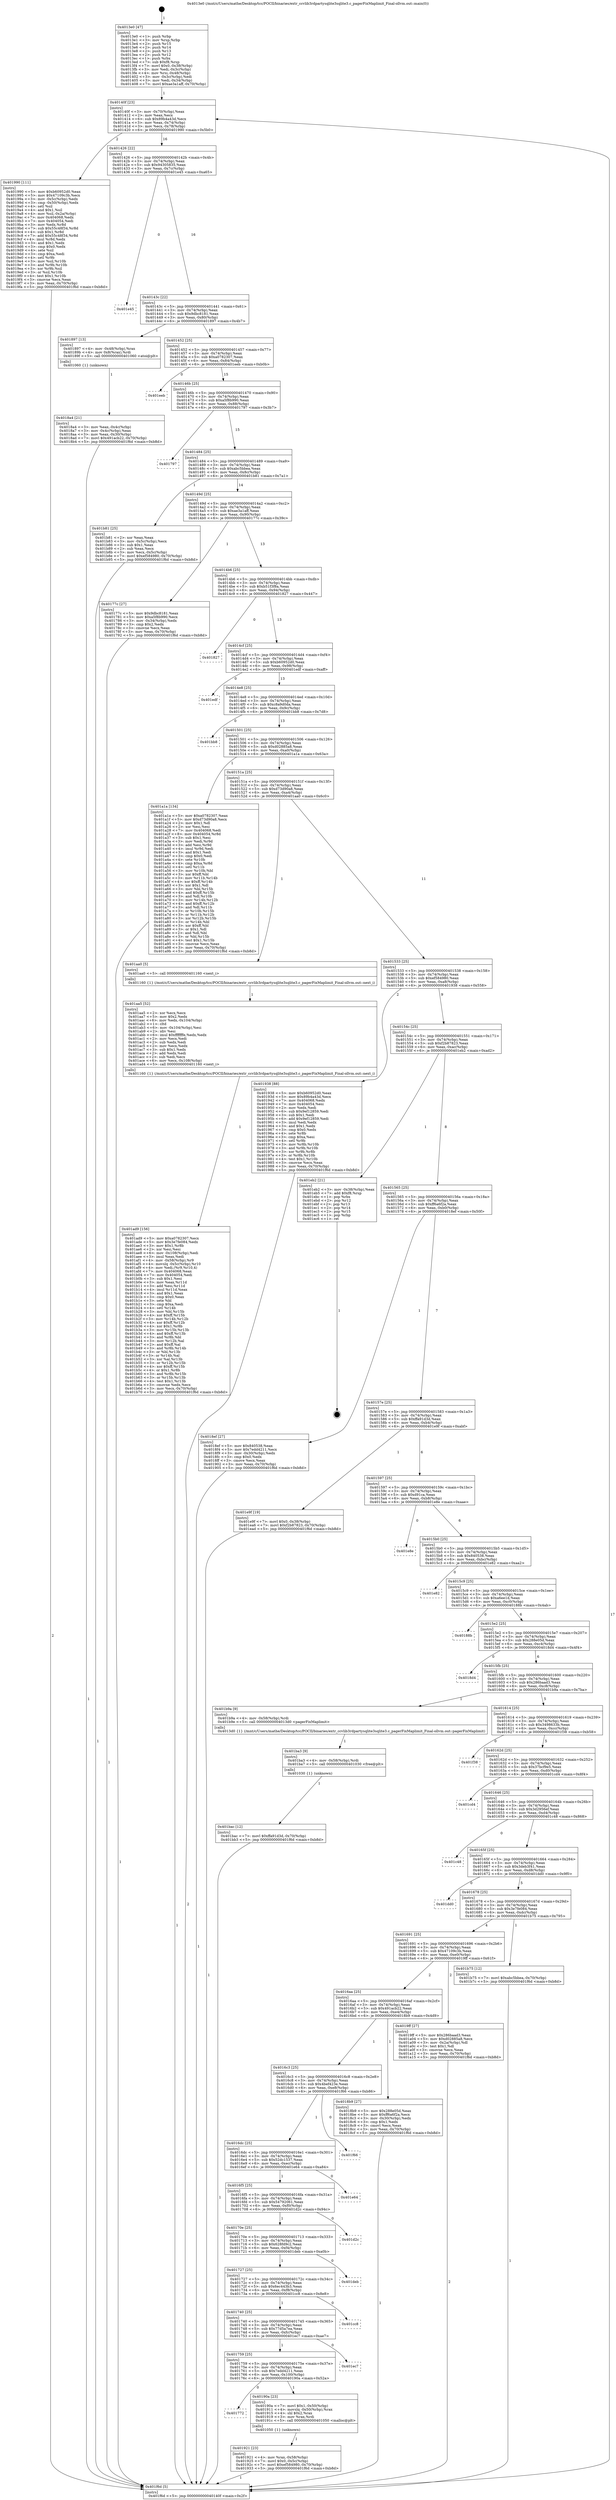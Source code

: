 digraph "0x4013e0" {
  label = "0x4013e0 (/mnt/c/Users/mathe/Desktop/tcc/POCII/binaries/extr_ccvlib3rdpartysqlite3sqlite3.c_pagerFixMaplimit_Final-ollvm.out::main(0))"
  labelloc = "t"
  node[shape=record]

  Entry [label="",width=0.3,height=0.3,shape=circle,fillcolor=black,style=filled]
  "0x40140f" [label="{
     0x40140f [23]\l
     | [instrs]\l
     &nbsp;&nbsp;0x40140f \<+3\>: mov -0x70(%rbp),%eax\l
     &nbsp;&nbsp;0x401412 \<+2\>: mov %eax,%ecx\l
     &nbsp;&nbsp;0x401414 \<+6\>: sub $0x89b4a43d,%ecx\l
     &nbsp;&nbsp;0x40141a \<+3\>: mov %eax,-0x74(%rbp)\l
     &nbsp;&nbsp;0x40141d \<+3\>: mov %ecx,-0x78(%rbp)\l
     &nbsp;&nbsp;0x401420 \<+6\>: je 0000000000401990 \<main+0x5b0\>\l
  }"]
  "0x401990" [label="{
     0x401990 [111]\l
     | [instrs]\l
     &nbsp;&nbsp;0x401990 \<+5\>: mov $0xb60952d0,%eax\l
     &nbsp;&nbsp;0x401995 \<+5\>: mov $0x47109c3b,%ecx\l
     &nbsp;&nbsp;0x40199a \<+3\>: mov -0x5c(%rbp),%edx\l
     &nbsp;&nbsp;0x40199d \<+3\>: cmp -0x50(%rbp),%edx\l
     &nbsp;&nbsp;0x4019a0 \<+4\>: setl %sil\l
     &nbsp;&nbsp;0x4019a4 \<+4\>: and $0x1,%sil\l
     &nbsp;&nbsp;0x4019a8 \<+4\>: mov %sil,-0x2a(%rbp)\l
     &nbsp;&nbsp;0x4019ac \<+7\>: mov 0x404068,%edx\l
     &nbsp;&nbsp;0x4019b3 \<+7\>: mov 0x404054,%edi\l
     &nbsp;&nbsp;0x4019ba \<+3\>: mov %edx,%r8d\l
     &nbsp;&nbsp;0x4019bd \<+7\>: sub $0x55c48f34,%r8d\l
     &nbsp;&nbsp;0x4019c4 \<+4\>: sub $0x1,%r8d\l
     &nbsp;&nbsp;0x4019c8 \<+7\>: add $0x55c48f34,%r8d\l
     &nbsp;&nbsp;0x4019cf \<+4\>: imul %r8d,%edx\l
     &nbsp;&nbsp;0x4019d3 \<+3\>: and $0x1,%edx\l
     &nbsp;&nbsp;0x4019d6 \<+3\>: cmp $0x0,%edx\l
     &nbsp;&nbsp;0x4019d9 \<+4\>: sete %sil\l
     &nbsp;&nbsp;0x4019dd \<+3\>: cmp $0xa,%edi\l
     &nbsp;&nbsp;0x4019e0 \<+4\>: setl %r9b\l
     &nbsp;&nbsp;0x4019e4 \<+3\>: mov %sil,%r10b\l
     &nbsp;&nbsp;0x4019e7 \<+3\>: and %r9b,%r10b\l
     &nbsp;&nbsp;0x4019ea \<+3\>: xor %r9b,%sil\l
     &nbsp;&nbsp;0x4019ed \<+3\>: or %sil,%r10b\l
     &nbsp;&nbsp;0x4019f0 \<+4\>: test $0x1,%r10b\l
     &nbsp;&nbsp;0x4019f4 \<+3\>: cmovne %ecx,%eax\l
     &nbsp;&nbsp;0x4019f7 \<+3\>: mov %eax,-0x70(%rbp)\l
     &nbsp;&nbsp;0x4019fa \<+5\>: jmp 0000000000401f6d \<main+0xb8d\>\l
  }"]
  "0x401426" [label="{
     0x401426 [22]\l
     | [instrs]\l
     &nbsp;&nbsp;0x401426 \<+5\>: jmp 000000000040142b \<main+0x4b\>\l
     &nbsp;&nbsp;0x40142b \<+3\>: mov -0x74(%rbp),%eax\l
     &nbsp;&nbsp;0x40142e \<+5\>: sub $0x94305835,%eax\l
     &nbsp;&nbsp;0x401433 \<+3\>: mov %eax,-0x7c(%rbp)\l
     &nbsp;&nbsp;0x401436 \<+6\>: je 0000000000401e45 \<main+0xa65\>\l
  }"]
  Exit [label="",width=0.3,height=0.3,shape=circle,fillcolor=black,style=filled,peripheries=2]
  "0x401e45" [label="{
     0x401e45\l
  }", style=dashed]
  "0x40143c" [label="{
     0x40143c [22]\l
     | [instrs]\l
     &nbsp;&nbsp;0x40143c \<+5\>: jmp 0000000000401441 \<main+0x61\>\l
     &nbsp;&nbsp;0x401441 \<+3\>: mov -0x74(%rbp),%eax\l
     &nbsp;&nbsp;0x401444 \<+5\>: sub $0x9dbc8181,%eax\l
     &nbsp;&nbsp;0x401449 \<+3\>: mov %eax,-0x80(%rbp)\l
     &nbsp;&nbsp;0x40144c \<+6\>: je 0000000000401897 \<main+0x4b7\>\l
  }"]
  "0x401bac" [label="{
     0x401bac [12]\l
     | [instrs]\l
     &nbsp;&nbsp;0x401bac \<+7\>: movl $0xffa91d3d,-0x70(%rbp)\l
     &nbsp;&nbsp;0x401bb3 \<+5\>: jmp 0000000000401f6d \<main+0xb8d\>\l
  }"]
  "0x401897" [label="{
     0x401897 [13]\l
     | [instrs]\l
     &nbsp;&nbsp;0x401897 \<+4\>: mov -0x48(%rbp),%rax\l
     &nbsp;&nbsp;0x40189b \<+4\>: mov 0x8(%rax),%rdi\l
     &nbsp;&nbsp;0x40189f \<+5\>: call 0000000000401060 \<atoi@plt\>\l
     | [calls]\l
     &nbsp;&nbsp;0x401060 \{1\} (unknown)\l
  }"]
  "0x401452" [label="{
     0x401452 [25]\l
     | [instrs]\l
     &nbsp;&nbsp;0x401452 \<+5\>: jmp 0000000000401457 \<main+0x77\>\l
     &nbsp;&nbsp;0x401457 \<+3\>: mov -0x74(%rbp),%eax\l
     &nbsp;&nbsp;0x40145a \<+5\>: sub $0xa0782307,%eax\l
     &nbsp;&nbsp;0x40145f \<+6\>: mov %eax,-0x84(%rbp)\l
     &nbsp;&nbsp;0x401465 \<+6\>: je 0000000000401eeb \<main+0xb0b\>\l
  }"]
  "0x401ba3" [label="{
     0x401ba3 [9]\l
     | [instrs]\l
     &nbsp;&nbsp;0x401ba3 \<+4\>: mov -0x58(%rbp),%rdi\l
     &nbsp;&nbsp;0x401ba7 \<+5\>: call 0000000000401030 \<free@plt\>\l
     | [calls]\l
     &nbsp;&nbsp;0x401030 \{1\} (unknown)\l
  }"]
  "0x401eeb" [label="{
     0x401eeb\l
  }", style=dashed]
  "0x40146b" [label="{
     0x40146b [25]\l
     | [instrs]\l
     &nbsp;&nbsp;0x40146b \<+5\>: jmp 0000000000401470 \<main+0x90\>\l
     &nbsp;&nbsp;0x401470 \<+3\>: mov -0x74(%rbp),%eax\l
     &nbsp;&nbsp;0x401473 \<+5\>: sub $0xa5f8b990,%eax\l
     &nbsp;&nbsp;0x401478 \<+6\>: mov %eax,-0x88(%rbp)\l
     &nbsp;&nbsp;0x40147e \<+6\>: je 0000000000401797 \<main+0x3b7\>\l
  }"]
  "0x401ad9" [label="{
     0x401ad9 [156]\l
     | [instrs]\l
     &nbsp;&nbsp;0x401ad9 \<+5\>: mov $0xa0782307,%ecx\l
     &nbsp;&nbsp;0x401ade \<+5\>: mov $0x3e7fe084,%edx\l
     &nbsp;&nbsp;0x401ae3 \<+3\>: mov $0x1,%r8b\l
     &nbsp;&nbsp;0x401ae6 \<+2\>: xor %esi,%esi\l
     &nbsp;&nbsp;0x401ae8 \<+6\>: mov -0x108(%rbp),%edi\l
     &nbsp;&nbsp;0x401aee \<+3\>: imul %eax,%edi\l
     &nbsp;&nbsp;0x401af1 \<+4\>: mov -0x58(%rbp),%r9\l
     &nbsp;&nbsp;0x401af5 \<+4\>: movslq -0x5c(%rbp),%r10\l
     &nbsp;&nbsp;0x401af9 \<+4\>: mov %edi,(%r9,%r10,4)\l
     &nbsp;&nbsp;0x401afd \<+7\>: mov 0x404068,%eax\l
     &nbsp;&nbsp;0x401b04 \<+7\>: mov 0x404054,%edi\l
     &nbsp;&nbsp;0x401b0b \<+3\>: sub $0x1,%esi\l
     &nbsp;&nbsp;0x401b0e \<+3\>: mov %eax,%r11d\l
     &nbsp;&nbsp;0x401b11 \<+3\>: add %esi,%r11d\l
     &nbsp;&nbsp;0x401b14 \<+4\>: imul %r11d,%eax\l
     &nbsp;&nbsp;0x401b18 \<+3\>: and $0x1,%eax\l
     &nbsp;&nbsp;0x401b1b \<+3\>: cmp $0x0,%eax\l
     &nbsp;&nbsp;0x401b1e \<+3\>: sete %bl\l
     &nbsp;&nbsp;0x401b21 \<+3\>: cmp $0xa,%edi\l
     &nbsp;&nbsp;0x401b24 \<+4\>: setl %r14b\l
     &nbsp;&nbsp;0x401b28 \<+3\>: mov %bl,%r15b\l
     &nbsp;&nbsp;0x401b2b \<+4\>: xor $0xff,%r15b\l
     &nbsp;&nbsp;0x401b2f \<+3\>: mov %r14b,%r12b\l
     &nbsp;&nbsp;0x401b32 \<+4\>: xor $0xff,%r12b\l
     &nbsp;&nbsp;0x401b36 \<+4\>: xor $0x1,%r8b\l
     &nbsp;&nbsp;0x401b3a \<+3\>: mov %r15b,%r13b\l
     &nbsp;&nbsp;0x401b3d \<+4\>: and $0xff,%r13b\l
     &nbsp;&nbsp;0x401b41 \<+3\>: and %r8b,%bl\l
     &nbsp;&nbsp;0x401b44 \<+3\>: mov %r12b,%al\l
     &nbsp;&nbsp;0x401b47 \<+2\>: and $0xff,%al\l
     &nbsp;&nbsp;0x401b49 \<+3\>: and %r8b,%r14b\l
     &nbsp;&nbsp;0x401b4c \<+3\>: or %bl,%r13b\l
     &nbsp;&nbsp;0x401b4f \<+3\>: or %r14b,%al\l
     &nbsp;&nbsp;0x401b52 \<+3\>: xor %al,%r13b\l
     &nbsp;&nbsp;0x401b55 \<+3\>: or %r12b,%r15b\l
     &nbsp;&nbsp;0x401b58 \<+4\>: xor $0xff,%r15b\l
     &nbsp;&nbsp;0x401b5c \<+4\>: or $0x1,%r8b\l
     &nbsp;&nbsp;0x401b60 \<+3\>: and %r8b,%r15b\l
     &nbsp;&nbsp;0x401b63 \<+3\>: or %r15b,%r13b\l
     &nbsp;&nbsp;0x401b66 \<+4\>: test $0x1,%r13b\l
     &nbsp;&nbsp;0x401b6a \<+3\>: cmovne %edx,%ecx\l
     &nbsp;&nbsp;0x401b6d \<+3\>: mov %ecx,-0x70(%rbp)\l
     &nbsp;&nbsp;0x401b70 \<+5\>: jmp 0000000000401f6d \<main+0xb8d\>\l
  }"]
  "0x401797" [label="{
     0x401797\l
  }", style=dashed]
  "0x401484" [label="{
     0x401484 [25]\l
     | [instrs]\l
     &nbsp;&nbsp;0x401484 \<+5\>: jmp 0000000000401489 \<main+0xa9\>\l
     &nbsp;&nbsp;0x401489 \<+3\>: mov -0x74(%rbp),%eax\l
     &nbsp;&nbsp;0x40148c \<+5\>: sub $0xabc5bbea,%eax\l
     &nbsp;&nbsp;0x401491 \<+6\>: mov %eax,-0x8c(%rbp)\l
     &nbsp;&nbsp;0x401497 \<+6\>: je 0000000000401b81 \<main+0x7a1\>\l
  }"]
  "0x401aa5" [label="{
     0x401aa5 [52]\l
     | [instrs]\l
     &nbsp;&nbsp;0x401aa5 \<+2\>: xor %ecx,%ecx\l
     &nbsp;&nbsp;0x401aa7 \<+5\>: mov $0x2,%edx\l
     &nbsp;&nbsp;0x401aac \<+6\>: mov %edx,-0x104(%rbp)\l
     &nbsp;&nbsp;0x401ab2 \<+1\>: cltd\l
     &nbsp;&nbsp;0x401ab3 \<+6\>: mov -0x104(%rbp),%esi\l
     &nbsp;&nbsp;0x401ab9 \<+2\>: idiv %esi\l
     &nbsp;&nbsp;0x401abb \<+6\>: imul $0xfffffffe,%edx,%edx\l
     &nbsp;&nbsp;0x401ac1 \<+2\>: mov %ecx,%edi\l
     &nbsp;&nbsp;0x401ac3 \<+2\>: sub %edx,%edi\l
     &nbsp;&nbsp;0x401ac5 \<+2\>: mov %ecx,%edx\l
     &nbsp;&nbsp;0x401ac7 \<+3\>: sub $0x1,%edx\l
     &nbsp;&nbsp;0x401aca \<+2\>: add %edx,%edi\l
     &nbsp;&nbsp;0x401acc \<+2\>: sub %edi,%ecx\l
     &nbsp;&nbsp;0x401ace \<+6\>: mov %ecx,-0x108(%rbp)\l
     &nbsp;&nbsp;0x401ad4 \<+5\>: call 0000000000401160 \<next_i\>\l
     | [calls]\l
     &nbsp;&nbsp;0x401160 \{1\} (/mnt/c/Users/mathe/Desktop/tcc/POCII/binaries/extr_ccvlib3rdpartysqlite3sqlite3.c_pagerFixMaplimit_Final-ollvm.out::next_i)\l
  }"]
  "0x401b81" [label="{
     0x401b81 [25]\l
     | [instrs]\l
     &nbsp;&nbsp;0x401b81 \<+2\>: xor %eax,%eax\l
     &nbsp;&nbsp;0x401b83 \<+3\>: mov -0x5c(%rbp),%ecx\l
     &nbsp;&nbsp;0x401b86 \<+3\>: sub $0x1,%eax\l
     &nbsp;&nbsp;0x401b89 \<+2\>: sub %eax,%ecx\l
     &nbsp;&nbsp;0x401b8b \<+3\>: mov %ecx,-0x5c(%rbp)\l
     &nbsp;&nbsp;0x401b8e \<+7\>: movl $0xef584980,-0x70(%rbp)\l
     &nbsp;&nbsp;0x401b95 \<+5\>: jmp 0000000000401f6d \<main+0xb8d\>\l
  }"]
  "0x40149d" [label="{
     0x40149d [25]\l
     | [instrs]\l
     &nbsp;&nbsp;0x40149d \<+5\>: jmp 00000000004014a2 \<main+0xc2\>\l
     &nbsp;&nbsp;0x4014a2 \<+3\>: mov -0x74(%rbp),%eax\l
     &nbsp;&nbsp;0x4014a5 \<+5\>: sub $0xae3a1aff,%eax\l
     &nbsp;&nbsp;0x4014aa \<+6\>: mov %eax,-0x90(%rbp)\l
     &nbsp;&nbsp;0x4014b0 \<+6\>: je 000000000040177c \<main+0x39c\>\l
  }"]
  "0x401921" [label="{
     0x401921 [23]\l
     | [instrs]\l
     &nbsp;&nbsp;0x401921 \<+4\>: mov %rax,-0x58(%rbp)\l
     &nbsp;&nbsp;0x401925 \<+7\>: movl $0x0,-0x5c(%rbp)\l
     &nbsp;&nbsp;0x40192c \<+7\>: movl $0xef584980,-0x70(%rbp)\l
     &nbsp;&nbsp;0x401933 \<+5\>: jmp 0000000000401f6d \<main+0xb8d\>\l
  }"]
  "0x40177c" [label="{
     0x40177c [27]\l
     | [instrs]\l
     &nbsp;&nbsp;0x40177c \<+5\>: mov $0x9dbc8181,%eax\l
     &nbsp;&nbsp;0x401781 \<+5\>: mov $0xa5f8b990,%ecx\l
     &nbsp;&nbsp;0x401786 \<+3\>: mov -0x34(%rbp),%edx\l
     &nbsp;&nbsp;0x401789 \<+3\>: cmp $0x2,%edx\l
     &nbsp;&nbsp;0x40178c \<+3\>: cmovne %ecx,%eax\l
     &nbsp;&nbsp;0x40178f \<+3\>: mov %eax,-0x70(%rbp)\l
     &nbsp;&nbsp;0x401792 \<+5\>: jmp 0000000000401f6d \<main+0xb8d\>\l
  }"]
  "0x4014b6" [label="{
     0x4014b6 [25]\l
     | [instrs]\l
     &nbsp;&nbsp;0x4014b6 \<+5\>: jmp 00000000004014bb \<main+0xdb\>\l
     &nbsp;&nbsp;0x4014bb \<+3\>: mov -0x74(%rbp),%eax\l
     &nbsp;&nbsp;0x4014be \<+5\>: sub $0xb51f3f8a,%eax\l
     &nbsp;&nbsp;0x4014c3 \<+6\>: mov %eax,-0x94(%rbp)\l
     &nbsp;&nbsp;0x4014c9 \<+6\>: je 0000000000401827 \<main+0x447\>\l
  }"]
  "0x401f6d" [label="{
     0x401f6d [5]\l
     | [instrs]\l
     &nbsp;&nbsp;0x401f6d \<+5\>: jmp 000000000040140f \<main+0x2f\>\l
  }"]
  "0x4013e0" [label="{
     0x4013e0 [47]\l
     | [instrs]\l
     &nbsp;&nbsp;0x4013e0 \<+1\>: push %rbp\l
     &nbsp;&nbsp;0x4013e1 \<+3\>: mov %rsp,%rbp\l
     &nbsp;&nbsp;0x4013e4 \<+2\>: push %r15\l
     &nbsp;&nbsp;0x4013e6 \<+2\>: push %r14\l
     &nbsp;&nbsp;0x4013e8 \<+2\>: push %r13\l
     &nbsp;&nbsp;0x4013ea \<+2\>: push %r12\l
     &nbsp;&nbsp;0x4013ec \<+1\>: push %rbx\l
     &nbsp;&nbsp;0x4013ed \<+7\>: sub $0xf8,%rsp\l
     &nbsp;&nbsp;0x4013f4 \<+7\>: movl $0x0,-0x38(%rbp)\l
     &nbsp;&nbsp;0x4013fb \<+3\>: mov %edi,-0x3c(%rbp)\l
     &nbsp;&nbsp;0x4013fe \<+4\>: mov %rsi,-0x48(%rbp)\l
     &nbsp;&nbsp;0x401402 \<+3\>: mov -0x3c(%rbp),%edi\l
     &nbsp;&nbsp;0x401405 \<+3\>: mov %edi,-0x34(%rbp)\l
     &nbsp;&nbsp;0x401408 \<+7\>: movl $0xae3a1aff,-0x70(%rbp)\l
  }"]
  "0x4018a4" [label="{
     0x4018a4 [21]\l
     | [instrs]\l
     &nbsp;&nbsp;0x4018a4 \<+3\>: mov %eax,-0x4c(%rbp)\l
     &nbsp;&nbsp;0x4018a7 \<+3\>: mov -0x4c(%rbp),%eax\l
     &nbsp;&nbsp;0x4018aa \<+3\>: mov %eax,-0x30(%rbp)\l
     &nbsp;&nbsp;0x4018ad \<+7\>: movl $0x491acb22,-0x70(%rbp)\l
     &nbsp;&nbsp;0x4018b4 \<+5\>: jmp 0000000000401f6d \<main+0xb8d\>\l
  }"]
  "0x401772" [label="{
     0x401772\l
  }", style=dashed]
  "0x401827" [label="{
     0x401827\l
  }", style=dashed]
  "0x4014cf" [label="{
     0x4014cf [25]\l
     | [instrs]\l
     &nbsp;&nbsp;0x4014cf \<+5\>: jmp 00000000004014d4 \<main+0xf4\>\l
     &nbsp;&nbsp;0x4014d4 \<+3\>: mov -0x74(%rbp),%eax\l
     &nbsp;&nbsp;0x4014d7 \<+5\>: sub $0xb60952d0,%eax\l
     &nbsp;&nbsp;0x4014dc \<+6\>: mov %eax,-0x98(%rbp)\l
     &nbsp;&nbsp;0x4014e2 \<+6\>: je 0000000000401edf \<main+0xaff\>\l
  }"]
  "0x40190a" [label="{
     0x40190a [23]\l
     | [instrs]\l
     &nbsp;&nbsp;0x40190a \<+7\>: movl $0x1,-0x50(%rbp)\l
     &nbsp;&nbsp;0x401911 \<+4\>: movslq -0x50(%rbp),%rax\l
     &nbsp;&nbsp;0x401915 \<+4\>: shl $0x2,%rax\l
     &nbsp;&nbsp;0x401919 \<+3\>: mov %rax,%rdi\l
     &nbsp;&nbsp;0x40191c \<+5\>: call 0000000000401050 \<malloc@plt\>\l
     | [calls]\l
     &nbsp;&nbsp;0x401050 \{1\} (unknown)\l
  }"]
  "0x401edf" [label="{
     0x401edf\l
  }", style=dashed]
  "0x4014e8" [label="{
     0x4014e8 [25]\l
     | [instrs]\l
     &nbsp;&nbsp;0x4014e8 \<+5\>: jmp 00000000004014ed \<main+0x10d\>\l
     &nbsp;&nbsp;0x4014ed \<+3\>: mov -0x74(%rbp),%eax\l
     &nbsp;&nbsp;0x4014f0 \<+5\>: sub $0xc8a9d0da,%eax\l
     &nbsp;&nbsp;0x4014f5 \<+6\>: mov %eax,-0x9c(%rbp)\l
     &nbsp;&nbsp;0x4014fb \<+6\>: je 0000000000401bb8 \<main+0x7d8\>\l
  }"]
  "0x401759" [label="{
     0x401759 [25]\l
     | [instrs]\l
     &nbsp;&nbsp;0x401759 \<+5\>: jmp 000000000040175e \<main+0x37e\>\l
     &nbsp;&nbsp;0x40175e \<+3\>: mov -0x74(%rbp),%eax\l
     &nbsp;&nbsp;0x401761 \<+5\>: sub $0x7edd4211,%eax\l
     &nbsp;&nbsp;0x401766 \<+6\>: mov %eax,-0x100(%rbp)\l
     &nbsp;&nbsp;0x40176c \<+6\>: je 000000000040190a \<main+0x52a\>\l
  }"]
  "0x401bb8" [label="{
     0x401bb8\l
  }", style=dashed]
  "0x401501" [label="{
     0x401501 [25]\l
     | [instrs]\l
     &nbsp;&nbsp;0x401501 \<+5\>: jmp 0000000000401506 \<main+0x126\>\l
     &nbsp;&nbsp;0x401506 \<+3\>: mov -0x74(%rbp),%eax\l
     &nbsp;&nbsp;0x401509 \<+5\>: sub $0xd02885a8,%eax\l
     &nbsp;&nbsp;0x40150e \<+6\>: mov %eax,-0xa0(%rbp)\l
     &nbsp;&nbsp;0x401514 \<+6\>: je 0000000000401a1a \<main+0x63a\>\l
  }"]
  "0x401ec7" [label="{
     0x401ec7\l
  }", style=dashed]
  "0x401a1a" [label="{
     0x401a1a [134]\l
     | [instrs]\l
     &nbsp;&nbsp;0x401a1a \<+5\>: mov $0xa0782307,%eax\l
     &nbsp;&nbsp;0x401a1f \<+5\>: mov $0xd73d90a8,%ecx\l
     &nbsp;&nbsp;0x401a24 \<+2\>: mov $0x1,%dl\l
     &nbsp;&nbsp;0x401a26 \<+2\>: xor %esi,%esi\l
     &nbsp;&nbsp;0x401a28 \<+7\>: mov 0x404068,%edi\l
     &nbsp;&nbsp;0x401a2f \<+8\>: mov 0x404054,%r8d\l
     &nbsp;&nbsp;0x401a37 \<+3\>: sub $0x1,%esi\l
     &nbsp;&nbsp;0x401a3a \<+3\>: mov %edi,%r9d\l
     &nbsp;&nbsp;0x401a3d \<+3\>: add %esi,%r9d\l
     &nbsp;&nbsp;0x401a40 \<+4\>: imul %r9d,%edi\l
     &nbsp;&nbsp;0x401a44 \<+3\>: and $0x1,%edi\l
     &nbsp;&nbsp;0x401a47 \<+3\>: cmp $0x0,%edi\l
     &nbsp;&nbsp;0x401a4a \<+4\>: sete %r10b\l
     &nbsp;&nbsp;0x401a4e \<+4\>: cmp $0xa,%r8d\l
     &nbsp;&nbsp;0x401a52 \<+4\>: setl %r11b\l
     &nbsp;&nbsp;0x401a56 \<+3\>: mov %r10b,%bl\l
     &nbsp;&nbsp;0x401a59 \<+3\>: xor $0xff,%bl\l
     &nbsp;&nbsp;0x401a5c \<+3\>: mov %r11b,%r14b\l
     &nbsp;&nbsp;0x401a5f \<+4\>: xor $0xff,%r14b\l
     &nbsp;&nbsp;0x401a63 \<+3\>: xor $0x1,%dl\l
     &nbsp;&nbsp;0x401a66 \<+3\>: mov %bl,%r15b\l
     &nbsp;&nbsp;0x401a69 \<+4\>: and $0xff,%r15b\l
     &nbsp;&nbsp;0x401a6d \<+3\>: and %dl,%r10b\l
     &nbsp;&nbsp;0x401a70 \<+3\>: mov %r14b,%r12b\l
     &nbsp;&nbsp;0x401a73 \<+4\>: and $0xff,%r12b\l
     &nbsp;&nbsp;0x401a77 \<+3\>: and %dl,%r11b\l
     &nbsp;&nbsp;0x401a7a \<+3\>: or %r10b,%r15b\l
     &nbsp;&nbsp;0x401a7d \<+3\>: or %r11b,%r12b\l
     &nbsp;&nbsp;0x401a80 \<+3\>: xor %r12b,%r15b\l
     &nbsp;&nbsp;0x401a83 \<+3\>: or %r14b,%bl\l
     &nbsp;&nbsp;0x401a86 \<+3\>: xor $0xff,%bl\l
     &nbsp;&nbsp;0x401a89 \<+3\>: or $0x1,%dl\l
     &nbsp;&nbsp;0x401a8c \<+2\>: and %dl,%bl\l
     &nbsp;&nbsp;0x401a8e \<+3\>: or %bl,%r15b\l
     &nbsp;&nbsp;0x401a91 \<+4\>: test $0x1,%r15b\l
     &nbsp;&nbsp;0x401a95 \<+3\>: cmovne %ecx,%eax\l
     &nbsp;&nbsp;0x401a98 \<+3\>: mov %eax,-0x70(%rbp)\l
     &nbsp;&nbsp;0x401a9b \<+5\>: jmp 0000000000401f6d \<main+0xb8d\>\l
  }"]
  "0x40151a" [label="{
     0x40151a [25]\l
     | [instrs]\l
     &nbsp;&nbsp;0x40151a \<+5\>: jmp 000000000040151f \<main+0x13f\>\l
     &nbsp;&nbsp;0x40151f \<+3\>: mov -0x74(%rbp),%eax\l
     &nbsp;&nbsp;0x401522 \<+5\>: sub $0xd73d90a8,%eax\l
     &nbsp;&nbsp;0x401527 \<+6\>: mov %eax,-0xa4(%rbp)\l
     &nbsp;&nbsp;0x40152d \<+6\>: je 0000000000401aa0 \<main+0x6c0\>\l
  }"]
  "0x401740" [label="{
     0x401740 [25]\l
     | [instrs]\l
     &nbsp;&nbsp;0x401740 \<+5\>: jmp 0000000000401745 \<main+0x365\>\l
     &nbsp;&nbsp;0x401745 \<+3\>: mov -0x74(%rbp),%eax\l
     &nbsp;&nbsp;0x401748 \<+5\>: sub $0x77d5a7ea,%eax\l
     &nbsp;&nbsp;0x40174d \<+6\>: mov %eax,-0xfc(%rbp)\l
     &nbsp;&nbsp;0x401753 \<+6\>: je 0000000000401ec7 \<main+0xae7\>\l
  }"]
  "0x401aa0" [label="{
     0x401aa0 [5]\l
     | [instrs]\l
     &nbsp;&nbsp;0x401aa0 \<+5\>: call 0000000000401160 \<next_i\>\l
     | [calls]\l
     &nbsp;&nbsp;0x401160 \{1\} (/mnt/c/Users/mathe/Desktop/tcc/POCII/binaries/extr_ccvlib3rdpartysqlite3sqlite3.c_pagerFixMaplimit_Final-ollvm.out::next_i)\l
  }"]
  "0x401533" [label="{
     0x401533 [25]\l
     | [instrs]\l
     &nbsp;&nbsp;0x401533 \<+5\>: jmp 0000000000401538 \<main+0x158\>\l
     &nbsp;&nbsp;0x401538 \<+3\>: mov -0x74(%rbp),%eax\l
     &nbsp;&nbsp;0x40153b \<+5\>: sub $0xef584980,%eax\l
     &nbsp;&nbsp;0x401540 \<+6\>: mov %eax,-0xa8(%rbp)\l
     &nbsp;&nbsp;0x401546 \<+6\>: je 0000000000401938 \<main+0x558\>\l
  }"]
  "0x401cc8" [label="{
     0x401cc8\l
  }", style=dashed]
  "0x401938" [label="{
     0x401938 [88]\l
     | [instrs]\l
     &nbsp;&nbsp;0x401938 \<+5\>: mov $0xb60952d0,%eax\l
     &nbsp;&nbsp;0x40193d \<+5\>: mov $0x89b4a43d,%ecx\l
     &nbsp;&nbsp;0x401942 \<+7\>: mov 0x404068,%edx\l
     &nbsp;&nbsp;0x401949 \<+7\>: mov 0x404054,%esi\l
     &nbsp;&nbsp;0x401950 \<+2\>: mov %edx,%edi\l
     &nbsp;&nbsp;0x401952 \<+6\>: sub $0x9ef12859,%edi\l
     &nbsp;&nbsp;0x401958 \<+3\>: sub $0x1,%edi\l
     &nbsp;&nbsp;0x40195b \<+6\>: add $0x9ef12859,%edi\l
     &nbsp;&nbsp;0x401961 \<+3\>: imul %edi,%edx\l
     &nbsp;&nbsp;0x401964 \<+3\>: and $0x1,%edx\l
     &nbsp;&nbsp;0x401967 \<+3\>: cmp $0x0,%edx\l
     &nbsp;&nbsp;0x40196a \<+4\>: sete %r8b\l
     &nbsp;&nbsp;0x40196e \<+3\>: cmp $0xa,%esi\l
     &nbsp;&nbsp;0x401971 \<+4\>: setl %r9b\l
     &nbsp;&nbsp;0x401975 \<+3\>: mov %r8b,%r10b\l
     &nbsp;&nbsp;0x401978 \<+3\>: and %r9b,%r10b\l
     &nbsp;&nbsp;0x40197b \<+3\>: xor %r9b,%r8b\l
     &nbsp;&nbsp;0x40197e \<+3\>: or %r8b,%r10b\l
     &nbsp;&nbsp;0x401981 \<+4\>: test $0x1,%r10b\l
     &nbsp;&nbsp;0x401985 \<+3\>: cmovne %ecx,%eax\l
     &nbsp;&nbsp;0x401988 \<+3\>: mov %eax,-0x70(%rbp)\l
     &nbsp;&nbsp;0x40198b \<+5\>: jmp 0000000000401f6d \<main+0xb8d\>\l
  }"]
  "0x40154c" [label="{
     0x40154c [25]\l
     | [instrs]\l
     &nbsp;&nbsp;0x40154c \<+5\>: jmp 0000000000401551 \<main+0x171\>\l
     &nbsp;&nbsp;0x401551 \<+3\>: mov -0x74(%rbp),%eax\l
     &nbsp;&nbsp;0x401554 \<+5\>: sub $0xf2b87823,%eax\l
     &nbsp;&nbsp;0x401559 \<+6\>: mov %eax,-0xac(%rbp)\l
     &nbsp;&nbsp;0x40155f \<+6\>: je 0000000000401eb2 \<main+0xad2\>\l
  }"]
  "0x401727" [label="{
     0x401727 [25]\l
     | [instrs]\l
     &nbsp;&nbsp;0x401727 \<+5\>: jmp 000000000040172c \<main+0x34c\>\l
     &nbsp;&nbsp;0x40172c \<+3\>: mov -0x74(%rbp),%eax\l
     &nbsp;&nbsp;0x40172f \<+5\>: sub $0x6ec443b3,%eax\l
     &nbsp;&nbsp;0x401734 \<+6\>: mov %eax,-0xf8(%rbp)\l
     &nbsp;&nbsp;0x40173a \<+6\>: je 0000000000401cc8 \<main+0x8e8\>\l
  }"]
  "0x401eb2" [label="{
     0x401eb2 [21]\l
     | [instrs]\l
     &nbsp;&nbsp;0x401eb2 \<+3\>: mov -0x38(%rbp),%eax\l
     &nbsp;&nbsp;0x401eb5 \<+7\>: add $0xf8,%rsp\l
     &nbsp;&nbsp;0x401ebc \<+1\>: pop %rbx\l
     &nbsp;&nbsp;0x401ebd \<+2\>: pop %r12\l
     &nbsp;&nbsp;0x401ebf \<+2\>: pop %r13\l
     &nbsp;&nbsp;0x401ec1 \<+2\>: pop %r14\l
     &nbsp;&nbsp;0x401ec3 \<+2\>: pop %r15\l
     &nbsp;&nbsp;0x401ec5 \<+1\>: pop %rbp\l
     &nbsp;&nbsp;0x401ec6 \<+1\>: ret\l
  }"]
  "0x401565" [label="{
     0x401565 [25]\l
     | [instrs]\l
     &nbsp;&nbsp;0x401565 \<+5\>: jmp 000000000040156a \<main+0x18a\>\l
     &nbsp;&nbsp;0x40156a \<+3\>: mov -0x74(%rbp),%eax\l
     &nbsp;&nbsp;0x40156d \<+5\>: sub $0xff6a6f2a,%eax\l
     &nbsp;&nbsp;0x401572 \<+6\>: mov %eax,-0xb0(%rbp)\l
     &nbsp;&nbsp;0x401578 \<+6\>: je 00000000004018ef \<main+0x50f\>\l
  }"]
  "0x401deb" [label="{
     0x401deb\l
  }", style=dashed]
  "0x4018ef" [label="{
     0x4018ef [27]\l
     | [instrs]\l
     &nbsp;&nbsp;0x4018ef \<+5\>: mov $0x840538,%eax\l
     &nbsp;&nbsp;0x4018f4 \<+5\>: mov $0x7edd4211,%ecx\l
     &nbsp;&nbsp;0x4018f9 \<+3\>: mov -0x30(%rbp),%edx\l
     &nbsp;&nbsp;0x4018fc \<+3\>: cmp $0x0,%edx\l
     &nbsp;&nbsp;0x4018ff \<+3\>: cmove %ecx,%eax\l
     &nbsp;&nbsp;0x401902 \<+3\>: mov %eax,-0x70(%rbp)\l
     &nbsp;&nbsp;0x401905 \<+5\>: jmp 0000000000401f6d \<main+0xb8d\>\l
  }"]
  "0x40157e" [label="{
     0x40157e [25]\l
     | [instrs]\l
     &nbsp;&nbsp;0x40157e \<+5\>: jmp 0000000000401583 \<main+0x1a3\>\l
     &nbsp;&nbsp;0x401583 \<+3\>: mov -0x74(%rbp),%eax\l
     &nbsp;&nbsp;0x401586 \<+5\>: sub $0xffa91d3d,%eax\l
     &nbsp;&nbsp;0x40158b \<+6\>: mov %eax,-0xb4(%rbp)\l
     &nbsp;&nbsp;0x401591 \<+6\>: je 0000000000401e9f \<main+0xabf\>\l
  }"]
  "0x40170e" [label="{
     0x40170e [25]\l
     | [instrs]\l
     &nbsp;&nbsp;0x40170e \<+5\>: jmp 0000000000401713 \<main+0x333\>\l
     &nbsp;&nbsp;0x401713 \<+3\>: mov -0x74(%rbp),%eax\l
     &nbsp;&nbsp;0x401716 \<+5\>: sub $0x628fd9c2,%eax\l
     &nbsp;&nbsp;0x40171b \<+6\>: mov %eax,-0xf4(%rbp)\l
     &nbsp;&nbsp;0x401721 \<+6\>: je 0000000000401deb \<main+0xa0b\>\l
  }"]
  "0x401e9f" [label="{
     0x401e9f [19]\l
     | [instrs]\l
     &nbsp;&nbsp;0x401e9f \<+7\>: movl $0x0,-0x38(%rbp)\l
     &nbsp;&nbsp;0x401ea6 \<+7\>: movl $0xf2b87823,-0x70(%rbp)\l
     &nbsp;&nbsp;0x401ead \<+5\>: jmp 0000000000401f6d \<main+0xb8d\>\l
  }"]
  "0x401597" [label="{
     0x401597 [25]\l
     | [instrs]\l
     &nbsp;&nbsp;0x401597 \<+5\>: jmp 000000000040159c \<main+0x1bc\>\l
     &nbsp;&nbsp;0x40159c \<+3\>: mov -0x74(%rbp),%eax\l
     &nbsp;&nbsp;0x40159f \<+5\>: sub $0xd91ca,%eax\l
     &nbsp;&nbsp;0x4015a4 \<+6\>: mov %eax,-0xb8(%rbp)\l
     &nbsp;&nbsp;0x4015aa \<+6\>: je 0000000000401e8e \<main+0xaae\>\l
  }"]
  "0x401d2c" [label="{
     0x401d2c\l
  }", style=dashed]
  "0x401e8e" [label="{
     0x401e8e\l
  }", style=dashed]
  "0x4015b0" [label="{
     0x4015b0 [25]\l
     | [instrs]\l
     &nbsp;&nbsp;0x4015b0 \<+5\>: jmp 00000000004015b5 \<main+0x1d5\>\l
     &nbsp;&nbsp;0x4015b5 \<+3\>: mov -0x74(%rbp),%eax\l
     &nbsp;&nbsp;0x4015b8 \<+5\>: sub $0x840538,%eax\l
     &nbsp;&nbsp;0x4015bd \<+6\>: mov %eax,-0xbc(%rbp)\l
     &nbsp;&nbsp;0x4015c3 \<+6\>: je 0000000000401e82 \<main+0xaa2\>\l
  }"]
  "0x4016f5" [label="{
     0x4016f5 [25]\l
     | [instrs]\l
     &nbsp;&nbsp;0x4016f5 \<+5\>: jmp 00000000004016fa \<main+0x31a\>\l
     &nbsp;&nbsp;0x4016fa \<+3\>: mov -0x74(%rbp),%eax\l
     &nbsp;&nbsp;0x4016fd \<+5\>: sub $0x54792061,%eax\l
     &nbsp;&nbsp;0x401702 \<+6\>: mov %eax,-0xf0(%rbp)\l
     &nbsp;&nbsp;0x401708 \<+6\>: je 0000000000401d2c \<main+0x94c\>\l
  }"]
  "0x401e82" [label="{
     0x401e82\l
  }", style=dashed]
  "0x4015c9" [label="{
     0x4015c9 [25]\l
     | [instrs]\l
     &nbsp;&nbsp;0x4015c9 \<+5\>: jmp 00000000004015ce \<main+0x1ee\>\l
     &nbsp;&nbsp;0x4015ce \<+3\>: mov -0x74(%rbp),%eax\l
     &nbsp;&nbsp;0x4015d1 \<+5\>: sub $0xa6ee1d,%eax\l
     &nbsp;&nbsp;0x4015d6 \<+6\>: mov %eax,-0xc0(%rbp)\l
     &nbsp;&nbsp;0x4015dc \<+6\>: je 000000000040188b \<main+0x4ab\>\l
  }"]
  "0x401e64" [label="{
     0x401e64\l
  }", style=dashed]
  "0x40188b" [label="{
     0x40188b\l
  }", style=dashed]
  "0x4015e2" [label="{
     0x4015e2 [25]\l
     | [instrs]\l
     &nbsp;&nbsp;0x4015e2 \<+5\>: jmp 00000000004015e7 \<main+0x207\>\l
     &nbsp;&nbsp;0x4015e7 \<+3\>: mov -0x74(%rbp),%eax\l
     &nbsp;&nbsp;0x4015ea \<+5\>: sub $0x288e05d,%eax\l
     &nbsp;&nbsp;0x4015ef \<+6\>: mov %eax,-0xc4(%rbp)\l
     &nbsp;&nbsp;0x4015f5 \<+6\>: je 00000000004018d4 \<main+0x4f4\>\l
  }"]
  "0x4016dc" [label="{
     0x4016dc [25]\l
     | [instrs]\l
     &nbsp;&nbsp;0x4016dc \<+5\>: jmp 00000000004016e1 \<main+0x301\>\l
     &nbsp;&nbsp;0x4016e1 \<+3\>: mov -0x74(%rbp),%eax\l
     &nbsp;&nbsp;0x4016e4 \<+5\>: sub $0x52dc1537,%eax\l
     &nbsp;&nbsp;0x4016e9 \<+6\>: mov %eax,-0xec(%rbp)\l
     &nbsp;&nbsp;0x4016ef \<+6\>: je 0000000000401e64 \<main+0xa84\>\l
  }"]
  "0x4018d4" [label="{
     0x4018d4\l
  }", style=dashed]
  "0x4015fb" [label="{
     0x4015fb [25]\l
     | [instrs]\l
     &nbsp;&nbsp;0x4015fb \<+5\>: jmp 0000000000401600 \<main+0x220\>\l
     &nbsp;&nbsp;0x401600 \<+3\>: mov -0x74(%rbp),%eax\l
     &nbsp;&nbsp;0x401603 \<+5\>: sub $0x286baad3,%eax\l
     &nbsp;&nbsp;0x401608 \<+6\>: mov %eax,-0xc8(%rbp)\l
     &nbsp;&nbsp;0x40160e \<+6\>: je 0000000000401b9a \<main+0x7ba\>\l
  }"]
  "0x401f66" [label="{
     0x401f66\l
  }", style=dashed]
  "0x401b9a" [label="{
     0x401b9a [9]\l
     | [instrs]\l
     &nbsp;&nbsp;0x401b9a \<+4\>: mov -0x58(%rbp),%rdi\l
     &nbsp;&nbsp;0x401b9e \<+5\>: call 00000000004013d0 \<pagerFixMaplimit\>\l
     | [calls]\l
     &nbsp;&nbsp;0x4013d0 \{1\} (/mnt/c/Users/mathe/Desktop/tcc/POCII/binaries/extr_ccvlib3rdpartysqlite3sqlite3.c_pagerFixMaplimit_Final-ollvm.out::pagerFixMaplimit)\l
  }"]
  "0x401614" [label="{
     0x401614 [25]\l
     | [instrs]\l
     &nbsp;&nbsp;0x401614 \<+5\>: jmp 0000000000401619 \<main+0x239\>\l
     &nbsp;&nbsp;0x401619 \<+3\>: mov -0x74(%rbp),%eax\l
     &nbsp;&nbsp;0x40161c \<+5\>: sub $0x3498633b,%eax\l
     &nbsp;&nbsp;0x401621 \<+6\>: mov %eax,-0xcc(%rbp)\l
     &nbsp;&nbsp;0x401627 \<+6\>: je 0000000000401f38 \<main+0xb58\>\l
  }"]
  "0x4016c3" [label="{
     0x4016c3 [25]\l
     | [instrs]\l
     &nbsp;&nbsp;0x4016c3 \<+5\>: jmp 00000000004016c8 \<main+0x2e8\>\l
     &nbsp;&nbsp;0x4016c8 \<+3\>: mov -0x74(%rbp),%eax\l
     &nbsp;&nbsp;0x4016cb \<+5\>: sub $0x4bef423e,%eax\l
     &nbsp;&nbsp;0x4016d0 \<+6\>: mov %eax,-0xe8(%rbp)\l
     &nbsp;&nbsp;0x4016d6 \<+6\>: je 0000000000401f66 \<main+0xb86\>\l
  }"]
  "0x401f38" [label="{
     0x401f38\l
  }", style=dashed]
  "0x40162d" [label="{
     0x40162d [25]\l
     | [instrs]\l
     &nbsp;&nbsp;0x40162d \<+5\>: jmp 0000000000401632 \<main+0x252\>\l
     &nbsp;&nbsp;0x401632 \<+3\>: mov -0x74(%rbp),%eax\l
     &nbsp;&nbsp;0x401635 \<+5\>: sub $0x37bcf9e5,%eax\l
     &nbsp;&nbsp;0x40163a \<+6\>: mov %eax,-0xd0(%rbp)\l
     &nbsp;&nbsp;0x401640 \<+6\>: je 0000000000401cd4 \<main+0x8f4\>\l
  }"]
  "0x4018b9" [label="{
     0x4018b9 [27]\l
     | [instrs]\l
     &nbsp;&nbsp;0x4018b9 \<+5\>: mov $0x288e05d,%eax\l
     &nbsp;&nbsp;0x4018be \<+5\>: mov $0xff6a6f2a,%ecx\l
     &nbsp;&nbsp;0x4018c3 \<+3\>: mov -0x30(%rbp),%edx\l
     &nbsp;&nbsp;0x4018c6 \<+3\>: cmp $0x1,%edx\l
     &nbsp;&nbsp;0x4018c9 \<+3\>: cmovl %ecx,%eax\l
     &nbsp;&nbsp;0x4018cc \<+3\>: mov %eax,-0x70(%rbp)\l
     &nbsp;&nbsp;0x4018cf \<+5\>: jmp 0000000000401f6d \<main+0xb8d\>\l
  }"]
  "0x401cd4" [label="{
     0x401cd4\l
  }", style=dashed]
  "0x401646" [label="{
     0x401646 [25]\l
     | [instrs]\l
     &nbsp;&nbsp;0x401646 \<+5\>: jmp 000000000040164b \<main+0x26b\>\l
     &nbsp;&nbsp;0x40164b \<+3\>: mov -0x74(%rbp),%eax\l
     &nbsp;&nbsp;0x40164e \<+5\>: sub $0x3d2956ef,%eax\l
     &nbsp;&nbsp;0x401653 \<+6\>: mov %eax,-0xd4(%rbp)\l
     &nbsp;&nbsp;0x401659 \<+6\>: je 0000000000401c48 \<main+0x868\>\l
  }"]
  "0x4016aa" [label="{
     0x4016aa [25]\l
     | [instrs]\l
     &nbsp;&nbsp;0x4016aa \<+5\>: jmp 00000000004016af \<main+0x2cf\>\l
     &nbsp;&nbsp;0x4016af \<+3\>: mov -0x74(%rbp),%eax\l
     &nbsp;&nbsp;0x4016b2 \<+5\>: sub $0x491acb22,%eax\l
     &nbsp;&nbsp;0x4016b7 \<+6\>: mov %eax,-0xe4(%rbp)\l
     &nbsp;&nbsp;0x4016bd \<+6\>: je 00000000004018b9 \<main+0x4d9\>\l
  }"]
  "0x401c48" [label="{
     0x401c48\l
  }", style=dashed]
  "0x40165f" [label="{
     0x40165f [25]\l
     | [instrs]\l
     &nbsp;&nbsp;0x40165f \<+5\>: jmp 0000000000401664 \<main+0x284\>\l
     &nbsp;&nbsp;0x401664 \<+3\>: mov -0x74(%rbp),%eax\l
     &nbsp;&nbsp;0x401667 \<+5\>: sub $0x3deb3f41,%eax\l
     &nbsp;&nbsp;0x40166c \<+6\>: mov %eax,-0xd8(%rbp)\l
     &nbsp;&nbsp;0x401672 \<+6\>: je 0000000000401dd0 \<main+0x9f0\>\l
  }"]
  "0x4019ff" [label="{
     0x4019ff [27]\l
     | [instrs]\l
     &nbsp;&nbsp;0x4019ff \<+5\>: mov $0x286baad3,%eax\l
     &nbsp;&nbsp;0x401a04 \<+5\>: mov $0xd02885a8,%ecx\l
     &nbsp;&nbsp;0x401a09 \<+3\>: mov -0x2a(%rbp),%dl\l
     &nbsp;&nbsp;0x401a0c \<+3\>: test $0x1,%dl\l
     &nbsp;&nbsp;0x401a0f \<+3\>: cmovne %ecx,%eax\l
     &nbsp;&nbsp;0x401a12 \<+3\>: mov %eax,-0x70(%rbp)\l
     &nbsp;&nbsp;0x401a15 \<+5\>: jmp 0000000000401f6d \<main+0xb8d\>\l
  }"]
  "0x401dd0" [label="{
     0x401dd0\l
  }", style=dashed]
  "0x401678" [label="{
     0x401678 [25]\l
     | [instrs]\l
     &nbsp;&nbsp;0x401678 \<+5\>: jmp 000000000040167d \<main+0x29d\>\l
     &nbsp;&nbsp;0x40167d \<+3\>: mov -0x74(%rbp),%eax\l
     &nbsp;&nbsp;0x401680 \<+5\>: sub $0x3e7fe084,%eax\l
     &nbsp;&nbsp;0x401685 \<+6\>: mov %eax,-0xdc(%rbp)\l
     &nbsp;&nbsp;0x40168b \<+6\>: je 0000000000401b75 \<main+0x795\>\l
  }"]
  "0x401691" [label="{
     0x401691 [25]\l
     | [instrs]\l
     &nbsp;&nbsp;0x401691 \<+5\>: jmp 0000000000401696 \<main+0x2b6\>\l
     &nbsp;&nbsp;0x401696 \<+3\>: mov -0x74(%rbp),%eax\l
     &nbsp;&nbsp;0x401699 \<+5\>: sub $0x47109c3b,%eax\l
     &nbsp;&nbsp;0x40169e \<+6\>: mov %eax,-0xe0(%rbp)\l
     &nbsp;&nbsp;0x4016a4 \<+6\>: je 00000000004019ff \<main+0x61f\>\l
  }"]
  "0x401b75" [label="{
     0x401b75 [12]\l
     | [instrs]\l
     &nbsp;&nbsp;0x401b75 \<+7\>: movl $0xabc5bbea,-0x70(%rbp)\l
     &nbsp;&nbsp;0x401b7c \<+5\>: jmp 0000000000401f6d \<main+0xb8d\>\l
  }"]
  Entry -> "0x4013e0" [label=" 1"]
  "0x40140f" -> "0x401990" [label=" 2"]
  "0x40140f" -> "0x401426" [label=" 16"]
  "0x401eb2" -> Exit [label=" 1"]
  "0x401426" -> "0x401e45" [label=" 0"]
  "0x401426" -> "0x40143c" [label=" 16"]
  "0x401e9f" -> "0x401f6d" [label=" 1"]
  "0x40143c" -> "0x401897" [label=" 1"]
  "0x40143c" -> "0x401452" [label=" 15"]
  "0x401bac" -> "0x401f6d" [label=" 1"]
  "0x401452" -> "0x401eeb" [label=" 0"]
  "0x401452" -> "0x40146b" [label=" 15"]
  "0x401ba3" -> "0x401bac" [label=" 1"]
  "0x40146b" -> "0x401797" [label=" 0"]
  "0x40146b" -> "0x401484" [label=" 15"]
  "0x401b9a" -> "0x401ba3" [label=" 1"]
  "0x401484" -> "0x401b81" [label=" 1"]
  "0x401484" -> "0x40149d" [label=" 14"]
  "0x401b81" -> "0x401f6d" [label=" 1"]
  "0x40149d" -> "0x40177c" [label=" 1"]
  "0x40149d" -> "0x4014b6" [label=" 13"]
  "0x40177c" -> "0x401f6d" [label=" 1"]
  "0x4013e0" -> "0x40140f" [label=" 1"]
  "0x401f6d" -> "0x40140f" [label=" 17"]
  "0x401897" -> "0x4018a4" [label=" 1"]
  "0x4018a4" -> "0x401f6d" [label=" 1"]
  "0x401b75" -> "0x401f6d" [label=" 1"]
  "0x4014b6" -> "0x401827" [label=" 0"]
  "0x4014b6" -> "0x4014cf" [label=" 13"]
  "0x401ad9" -> "0x401f6d" [label=" 1"]
  "0x4014cf" -> "0x401edf" [label=" 0"]
  "0x4014cf" -> "0x4014e8" [label=" 13"]
  "0x401aa5" -> "0x401ad9" [label=" 1"]
  "0x4014e8" -> "0x401bb8" [label=" 0"]
  "0x4014e8" -> "0x401501" [label=" 13"]
  "0x401a1a" -> "0x401f6d" [label=" 1"]
  "0x401501" -> "0x401a1a" [label=" 1"]
  "0x401501" -> "0x40151a" [label=" 12"]
  "0x4019ff" -> "0x401f6d" [label=" 2"]
  "0x40151a" -> "0x401aa0" [label=" 1"]
  "0x40151a" -> "0x401533" [label=" 11"]
  "0x401938" -> "0x401f6d" [label=" 2"]
  "0x401533" -> "0x401938" [label=" 2"]
  "0x401533" -> "0x40154c" [label=" 9"]
  "0x401921" -> "0x401f6d" [label=" 1"]
  "0x40154c" -> "0x401eb2" [label=" 1"]
  "0x40154c" -> "0x401565" [label=" 8"]
  "0x401759" -> "0x401772" [label=" 0"]
  "0x401565" -> "0x4018ef" [label=" 1"]
  "0x401565" -> "0x40157e" [label=" 7"]
  "0x401759" -> "0x40190a" [label=" 1"]
  "0x40157e" -> "0x401e9f" [label=" 1"]
  "0x40157e" -> "0x401597" [label=" 6"]
  "0x401740" -> "0x401759" [label=" 1"]
  "0x401597" -> "0x401e8e" [label=" 0"]
  "0x401597" -> "0x4015b0" [label=" 6"]
  "0x401740" -> "0x401ec7" [label=" 0"]
  "0x4015b0" -> "0x401e82" [label=" 0"]
  "0x4015b0" -> "0x4015c9" [label=" 6"]
  "0x401727" -> "0x401740" [label=" 1"]
  "0x4015c9" -> "0x40188b" [label=" 0"]
  "0x4015c9" -> "0x4015e2" [label=" 6"]
  "0x401727" -> "0x401cc8" [label=" 0"]
  "0x4015e2" -> "0x4018d4" [label=" 0"]
  "0x4015e2" -> "0x4015fb" [label=" 6"]
  "0x40170e" -> "0x401727" [label=" 1"]
  "0x4015fb" -> "0x401b9a" [label=" 1"]
  "0x4015fb" -> "0x401614" [label=" 5"]
  "0x40170e" -> "0x401deb" [label=" 0"]
  "0x401614" -> "0x401f38" [label=" 0"]
  "0x401614" -> "0x40162d" [label=" 5"]
  "0x4016f5" -> "0x40170e" [label=" 1"]
  "0x40162d" -> "0x401cd4" [label=" 0"]
  "0x40162d" -> "0x401646" [label=" 5"]
  "0x4016f5" -> "0x401d2c" [label=" 0"]
  "0x401646" -> "0x401c48" [label=" 0"]
  "0x401646" -> "0x40165f" [label=" 5"]
  "0x4016dc" -> "0x4016f5" [label=" 1"]
  "0x40165f" -> "0x401dd0" [label=" 0"]
  "0x40165f" -> "0x401678" [label=" 5"]
  "0x4016dc" -> "0x401e64" [label=" 0"]
  "0x401678" -> "0x401b75" [label=" 1"]
  "0x401678" -> "0x401691" [label=" 4"]
  "0x40190a" -> "0x401921" [label=" 1"]
  "0x401691" -> "0x4019ff" [label=" 2"]
  "0x401691" -> "0x4016aa" [label=" 2"]
  "0x401990" -> "0x401f6d" [label=" 2"]
  "0x4016aa" -> "0x4018b9" [label=" 1"]
  "0x4016aa" -> "0x4016c3" [label=" 1"]
  "0x4018b9" -> "0x401f6d" [label=" 1"]
  "0x4018ef" -> "0x401f6d" [label=" 1"]
  "0x401aa0" -> "0x401aa5" [label=" 1"]
  "0x4016c3" -> "0x401f66" [label=" 0"]
  "0x4016c3" -> "0x4016dc" [label=" 1"]
}
